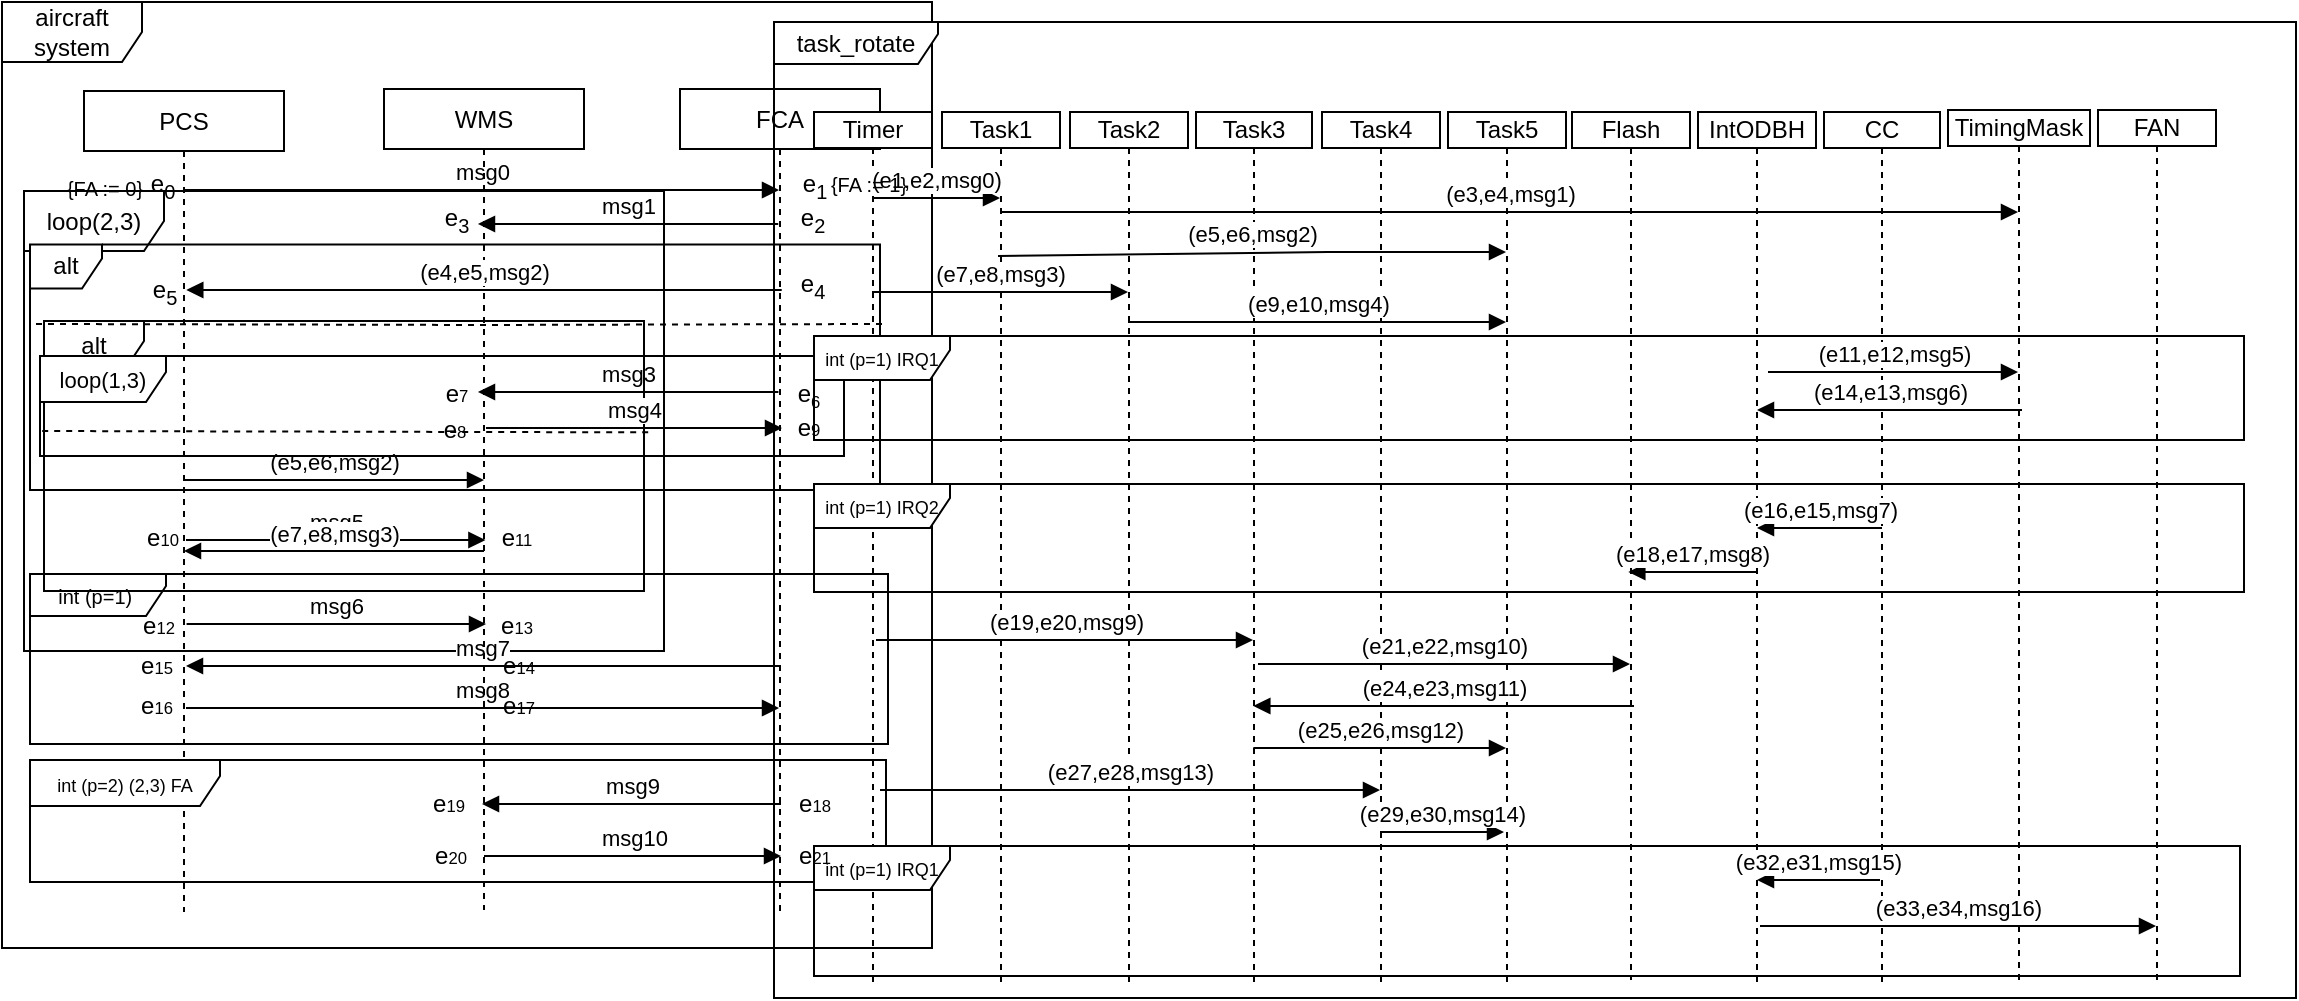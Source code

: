 <mxfile version="24.0.4" type="github">
  <diagram name="第 1 页" id="b0k8tSVoD-_X0UZyo48S">
    <mxGraphModel dx="918" dy="679" grid="0" gridSize="10" guides="1" tooltips="1" connect="1" arrows="1" fold="1" page="1" pageScale="1" pageWidth="1169" pageHeight="1654" math="0" shadow="0">
      <root>
        <mxCell id="0" />
        <mxCell id="1" parent="0" />
        <mxCell id="loae-7eT7GVThwKP5PCy-1" value="aircraft system" style="shape=umlFrame;whiteSpace=wrap;html=1;pointerEvents=0;width=70;height=30;" vertex="1" parent="1">
          <mxGeometry x="38" y="76" width="465" height="473" as="geometry" />
        </mxCell>
        <mxCell id="loae-7eT7GVThwKP5PCy-2" value="PCS" style="shape=umlLifeline;perimeter=lifelinePerimeter;whiteSpace=wrap;html=1;container=1;dropTarget=0;collapsible=0;recursiveResize=0;outlineConnect=0;portConstraint=eastwest;newEdgeStyle={&quot;curved&quot;:0,&quot;rounded&quot;:0};size=30;" vertex="1" parent="1">
          <mxGeometry x="79" y="120.5" width="100" height="410.5" as="geometry" />
        </mxCell>
        <mxCell id="loae-7eT7GVThwKP5PCy-3" value="FCA" style="shape=umlLifeline;perimeter=lifelinePerimeter;whiteSpace=wrap;html=1;container=1;dropTarget=0;collapsible=0;recursiveResize=0;outlineConnect=0;portConstraint=eastwest;newEdgeStyle={&quot;curved&quot;:0,&quot;rounded&quot;:0};size=30;" vertex="1" parent="1">
          <mxGeometry x="377" y="119.5" width="100" height="411.5" as="geometry" />
        </mxCell>
        <mxCell id="loae-7eT7GVThwKP5PCy-5" value="msg0" style="html=1;verticalAlign=bottom;endArrow=block;curved=0;rounded=0;" edge="1" parent="1" target="loae-7eT7GVThwKP5PCy-3">
          <mxGeometry x="-0.0" width="80" relative="1" as="geometry">
            <mxPoint x="129" y="170" as="sourcePoint" />
            <mxPoint x="278.5" y="170" as="targetPoint" />
            <mxPoint as="offset" />
          </mxGeometry>
        </mxCell>
        <mxCell id="loae-7eT7GVThwKP5PCy-4" value="loop(2,3)" style="shape=umlFrame;whiteSpace=wrap;html=1;pointerEvents=0;width=70;height=30;" vertex="1" parent="1">
          <mxGeometry x="49" y="170.5" width="320" height="230" as="geometry" />
        </mxCell>
        <mxCell id="loae-7eT7GVThwKP5PCy-6" value="msg1" style="html=1;verticalAlign=bottom;endArrow=block;curved=0;rounded=0;" edge="1" parent="1">
          <mxGeometry width="80" relative="1" as="geometry">
            <mxPoint x="426.122" y="187" as="sourcePoint" />
            <mxPoint x="275.996" y="187" as="targetPoint" />
          </mxGeometry>
        </mxCell>
        <mxCell id="loae-7eT7GVThwKP5PCy-8" value="msg3" style="html=1;verticalAlign=bottom;endArrow=block;curved=0;rounded=0;" edge="1" parent="1">
          <mxGeometry x="-0.004" width="80" relative="1" as="geometry">
            <mxPoint x="426.21" y="271" as="sourcePoint" />
            <mxPoint x="275.996" y="271" as="targetPoint" />
            <mxPoint as="offset" />
          </mxGeometry>
        </mxCell>
        <mxCell id="loae-7eT7GVThwKP5PCy-7" value="(e5,e6,msg2)" style="html=1;verticalAlign=bottom;endArrow=block;curved=0;rounded=0;" edge="1" parent="1">
          <mxGeometry width="80" relative="1" as="geometry">
            <mxPoint x="129" y="315" as="sourcePoint" />
            <mxPoint x="279" y="315" as="targetPoint" />
          </mxGeometry>
        </mxCell>
        <mxCell id="loae-7eT7GVThwKP5PCy-9" value="msg5" style="html=1;verticalAlign=bottom;endArrow=block;curved=0;rounded=0;" edge="1" parent="1">
          <mxGeometry x="-0.001" width="80" relative="1" as="geometry">
            <mxPoint x="129.996" y="345" as="sourcePoint" />
            <mxPoint x="279.71" y="345" as="targetPoint" />
            <mxPoint as="offset" />
          </mxGeometry>
        </mxCell>
        <mxCell id="loae-7eT7GVThwKP5PCy-13" value="&lt;font style=&quot;font-size: 10px;&quot;&gt;int (p=1)&amp;nbsp;&lt;/font&gt;" style="shape=umlFrame;whiteSpace=wrap;html=1;pointerEvents=0;width=68;height=21;" vertex="1" parent="1">
          <mxGeometry x="52" y="362" width="429" height="85" as="geometry" />
        </mxCell>
        <mxCell id="loae-7eT7GVThwKP5PCy-10" value="alt" style="shape=umlFrame;whiteSpace=wrap;html=1;pointerEvents=0;width=50;height=25;" vertex="1" parent="1">
          <mxGeometry x="59" y="235.5" width="300" height="135" as="geometry" />
        </mxCell>
        <mxCell id="loae-7eT7GVThwKP5PCy-46" value="msg7" style="html=1;verticalAlign=bottom;endArrow=block;curved=0;rounded=0;" edge="1" parent="1" source="loae-7eT7GVThwKP5PCy-3">
          <mxGeometry x="0.0" width="80" relative="1" as="geometry">
            <mxPoint x="279.5" y="408" as="sourcePoint" />
            <mxPoint x="130" y="408" as="targetPoint" />
            <mxPoint as="offset" />
          </mxGeometry>
        </mxCell>
        <mxCell id="loae-7eT7GVThwKP5PCy-14" value="task_rotate" style="shape=umlFrame;whiteSpace=wrap;html=1;pointerEvents=0;width=82;height=21;" vertex="1" parent="1">
          <mxGeometry x="424" y="86" width="761" height="488" as="geometry" />
        </mxCell>
        <mxCell id="loae-7eT7GVThwKP5PCy-11" value="(e7,e8,msg3)" style="html=1;verticalAlign=bottom;endArrow=block;curved=0;rounded=0;" edge="1" parent="1" target="loae-7eT7GVThwKP5PCy-2">
          <mxGeometry width="80" relative="1" as="geometry">
            <mxPoint x="279" y="350.5" as="sourcePoint" />
            <mxPoint x="359" y="350.5" as="targetPoint" />
          </mxGeometry>
        </mxCell>
        <mxCell id="loae-7eT7GVThwKP5PCy-47" value="msg8" style="html=1;verticalAlign=bottom;endArrow=block;curved=0;rounded=0;" edge="1" parent="1" target="loae-7eT7GVThwKP5PCy-3">
          <mxGeometry x="-0.004" width="80" relative="1" as="geometry">
            <mxPoint x="130" y="429" as="sourcePoint" />
            <mxPoint x="278.5" y="429" as="targetPoint" />
            <mxPoint as="offset" />
          </mxGeometry>
        </mxCell>
        <mxCell id="loae-7eT7GVThwKP5PCy-15" value="Timer" style="shape=umlLifeline;perimeter=lifelinePerimeter;whiteSpace=wrap;html=1;container=1;dropTarget=0;collapsible=0;recursiveResize=0;outlineConnect=0;portConstraint=eastwest;newEdgeStyle={&quot;curved&quot;:0,&quot;rounded&quot;:0};size=18;" vertex="1" parent="1">
          <mxGeometry x="444" y="131" width="59" height="435" as="geometry" />
        </mxCell>
        <mxCell id="loae-7eT7GVThwKP5PCy-12" value="" style="endArrow=none;dashed=1;html=1;rounded=0;exitX=-0.003;exitY=0.275;exitDx=0;exitDy=0;exitPerimeter=0;entryX=1.007;entryY=0.28;entryDx=0;entryDy=0;entryPerimeter=0;" edge="1" parent="1">
          <mxGeometry width="50" height="50" relative="1" as="geometry">
            <mxPoint x="58.1" y="290.505" as="sourcePoint" />
            <mxPoint x="361.1" y="291.18" as="targetPoint" />
          </mxGeometry>
        </mxCell>
        <mxCell id="loae-7eT7GVThwKP5PCy-58" value="WMS" style="shape=umlLifeline;perimeter=lifelinePerimeter;whiteSpace=wrap;html=1;container=1;dropTarget=0;collapsible=0;recursiveResize=0;outlineConnect=0;portConstraint=eastwest;newEdgeStyle={&quot;curved&quot;:0,&quot;rounded&quot;:0};size=30;" vertex="1" parent="1">
          <mxGeometry x="229" y="119.5" width="100" height="410.5" as="geometry" />
        </mxCell>
        <mxCell id="loae-7eT7GVThwKP5PCy-16" value="Task1" style="shape=umlLifeline;perimeter=lifelinePerimeter;whiteSpace=wrap;html=1;container=1;dropTarget=0;collapsible=0;recursiveResize=0;outlineConnect=0;portConstraint=eastwest;newEdgeStyle={&quot;curved&quot;:0,&quot;rounded&quot;:0};size=18;" vertex="1" parent="1">
          <mxGeometry x="508" y="131" width="59" height="435" as="geometry" />
        </mxCell>
        <mxCell id="loae-7eT7GVThwKP5PCy-60" value="(e4,e5,msg2)" style="html=1;verticalAlign=bottom;endArrow=block;curved=0;rounded=0;" edge="1" parent="1">
          <mxGeometry width="80" relative="1" as="geometry">
            <mxPoint x="427.86" y="220" as="sourcePoint" />
            <mxPoint x="130.146" y="220" as="targetPoint" />
          </mxGeometry>
        </mxCell>
        <mxCell id="loae-7eT7GVThwKP5PCy-17" value="Task2" style="shape=umlLifeline;perimeter=lifelinePerimeter;whiteSpace=wrap;html=1;container=1;dropTarget=0;collapsible=0;recursiveResize=0;outlineConnect=0;portConstraint=eastwest;newEdgeStyle={&quot;curved&quot;:0,&quot;rounded&quot;:0};size=18;" vertex="1" parent="1">
          <mxGeometry x="572" y="131" width="59" height="435" as="geometry" />
        </mxCell>
        <mxCell id="loae-7eT7GVThwKP5PCy-61" value="alt" style="shape=umlFrame;whiteSpace=wrap;html=1;pointerEvents=0;width=36;height=22;" vertex="1" parent="1">
          <mxGeometry x="52" y="197.25" width="425" height="122.75" as="geometry" />
        </mxCell>
        <mxCell id="loae-7eT7GVThwKP5PCy-18" value="Task3" style="shape=umlLifeline;perimeter=lifelinePerimeter;whiteSpace=wrap;html=1;container=1;dropTarget=0;collapsible=0;recursiveResize=0;outlineConnect=0;portConstraint=eastwest;newEdgeStyle={&quot;curved&quot;:0,&quot;rounded&quot;:0};size=18;" vertex="1" parent="1">
          <mxGeometry x="635" y="131" width="58" height="435" as="geometry" />
        </mxCell>
        <mxCell id="loae-7eT7GVThwKP5PCy-62" value="msg4" style="html=1;verticalAlign=bottom;endArrow=block;curved=0;rounded=0;" edge="1" parent="1">
          <mxGeometry width="80" relative="1" as="geometry">
            <mxPoint x="280" y="289" as="sourcePoint" />
            <mxPoint x="428" y="289" as="targetPoint" />
          </mxGeometry>
        </mxCell>
        <mxCell id="loae-7eT7GVThwKP5PCy-19" value="Task4" style="shape=umlLifeline;perimeter=lifelinePerimeter;whiteSpace=wrap;html=1;container=1;dropTarget=0;collapsible=0;recursiveResize=0;outlineConnect=0;portConstraint=eastwest;newEdgeStyle={&quot;curved&quot;:0,&quot;rounded&quot;:0};size=18;" vertex="1" parent="1">
          <mxGeometry x="698" y="131" width="59" height="435" as="geometry" />
        </mxCell>
        <mxCell id="loae-7eT7GVThwKP5PCy-63" value="" style="endArrow=none;dashed=1;html=1;rounded=0;exitX=-0.003;exitY=0.275;exitDx=0;exitDy=0;exitPerimeter=0;" edge="1" parent="1">
          <mxGeometry width="50" height="50" relative="1" as="geometry">
            <mxPoint x="55.0" y="236.995" as="sourcePoint" />
            <mxPoint x="478" y="237" as="targetPoint" />
            <Array as="points">
              <mxPoint x="279" y="237.49" />
            </Array>
          </mxGeometry>
        </mxCell>
        <mxCell id="loae-7eT7GVThwKP5PCy-20" value="Task5" style="shape=umlLifeline;perimeter=lifelinePerimeter;whiteSpace=wrap;html=1;container=1;dropTarget=0;collapsible=0;recursiveResize=0;outlineConnect=0;portConstraint=eastwest;newEdgeStyle={&quot;curved&quot;:0,&quot;rounded&quot;:0};size=18;" vertex="1" parent="1">
          <mxGeometry x="761" y="131" width="59" height="435" as="geometry" />
        </mxCell>
        <mxCell id="loae-7eT7GVThwKP5PCy-64" value="&lt;font style=&quot;font-size: 11px;&quot;&gt;loop(1,3)&lt;/font&gt;" style="shape=umlFrame;whiteSpace=wrap;html=1;pointerEvents=0;width=63;height=23;" vertex="1" parent="1">
          <mxGeometry x="57" y="253" width="402" height="50" as="geometry" />
        </mxCell>
        <mxCell id="loae-7eT7GVThwKP5PCy-21" value="Flash" style="shape=umlLifeline;perimeter=lifelinePerimeter;whiteSpace=wrap;html=1;container=1;dropTarget=0;collapsible=0;recursiveResize=0;outlineConnect=0;portConstraint=eastwest;newEdgeStyle={&quot;curved&quot;:0,&quot;rounded&quot;:0};size=18;" vertex="1" parent="1">
          <mxGeometry x="823" y="131" width="59" height="434" as="geometry" />
        </mxCell>
        <mxCell id="loae-7eT7GVThwKP5PCy-70" value="&lt;font style=&quot;font-size: 9px;&quot;&gt;int (p=2)&amp;nbsp;(2,3) FA&lt;/font&gt;" style="shape=umlFrame;whiteSpace=wrap;html=1;pointerEvents=0;width=95;height=23;" vertex="1" parent="1">
          <mxGeometry x="52" y="455" width="428" height="61" as="geometry" />
        </mxCell>
        <mxCell id="loae-7eT7GVThwKP5PCy-22" value="IntODBH" style="shape=umlLifeline;perimeter=lifelinePerimeter;whiteSpace=wrap;html=1;container=1;dropTarget=0;collapsible=0;recursiveResize=0;outlineConnect=0;portConstraint=eastwest;newEdgeStyle={&quot;curved&quot;:0,&quot;rounded&quot;:0};size=18;" vertex="1" parent="1">
          <mxGeometry x="886" y="131" width="59" height="435" as="geometry" />
        </mxCell>
        <mxCell id="loae-7eT7GVThwKP5PCy-71" value="msg9" style="html=1;verticalAlign=bottom;endArrow=block;curved=0;rounded=0;" edge="1" parent="1">
          <mxGeometry width="80" relative="1" as="geometry">
            <mxPoint x="427.5" y="477" as="sourcePoint" />
            <mxPoint x="278" y="477" as="targetPoint" />
          </mxGeometry>
        </mxCell>
        <mxCell id="loae-7eT7GVThwKP5PCy-23" value="CC" style="shape=umlLifeline;perimeter=lifelinePerimeter;whiteSpace=wrap;html=1;container=1;dropTarget=0;collapsible=0;recursiveResize=0;outlineConnect=0;portConstraint=eastwest;newEdgeStyle={&quot;curved&quot;:0,&quot;rounded&quot;:0};size=18;" vertex="1" parent="1">
          <mxGeometry x="949" y="131" width="58" height="436" as="geometry" />
        </mxCell>
        <mxCell id="loae-7eT7GVThwKP5PCy-72" value="msg10" style="html=1;verticalAlign=bottom;endArrow=block;curved=0;rounded=0;" edge="1" parent="1">
          <mxGeometry x="0.001" width="80" relative="1" as="geometry">
            <mxPoint x="279" y="503" as="sourcePoint" />
            <mxPoint x="427.5" y="503" as="targetPoint" />
            <mxPoint as="offset" />
          </mxGeometry>
        </mxCell>
        <mxCell id="loae-7eT7GVThwKP5PCy-24" value="TimingMask" style="shape=umlLifeline;perimeter=lifelinePerimeter;whiteSpace=wrap;html=1;container=1;dropTarget=0;collapsible=0;recursiveResize=0;outlineConnect=0;portConstraint=eastwest;newEdgeStyle={&quot;curved&quot;:0,&quot;rounded&quot;:0};size=18;" vertex="1" parent="1">
          <mxGeometry x="1011" y="130" width="71" height="435" as="geometry" />
        </mxCell>
        <mxCell id="loae-7eT7GVThwKP5PCy-74" value="e&lt;sub&gt;0&lt;/sub&gt;" style="text;html=1;align=center;verticalAlign=middle;resizable=0;points=[];autosize=1;strokeColor=none;fillColor=none;" vertex="1" parent="1">
          <mxGeometry x="103" y="153" width="30" height="29" as="geometry" />
        </mxCell>
        <mxCell id="loae-7eT7GVThwKP5PCy-25" value="FAN" style="shape=umlLifeline;perimeter=lifelinePerimeter;whiteSpace=wrap;html=1;container=1;dropTarget=0;collapsible=0;recursiveResize=0;outlineConnect=0;portConstraint=eastwest;newEdgeStyle={&quot;curved&quot;:0,&quot;rounded&quot;:0};size=18;" vertex="1" parent="1">
          <mxGeometry x="1086" y="130" width="59" height="435" as="geometry" />
        </mxCell>
        <mxCell id="loae-7eT7GVThwKP5PCy-75" value="e&lt;sub&gt;1&lt;/sub&gt;" style="text;html=1;align=center;verticalAlign=middle;resizable=0;points=[];autosize=1;strokeColor=none;fillColor=none;" vertex="1" parent="1">
          <mxGeometry x="429" y="153" width="30" height="29" as="geometry" />
        </mxCell>
        <mxCell id="loae-7eT7GVThwKP5PCy-26" value="(e1,e2,msg0)" style="html=1;verticalAlign=bottom;endArrow=block;curved=0;rounded=0;" edge="1" parent="1" target="loae-7eT7GVThwKP5PCy-16">
          <mxGeometry width="80" relative="1" as="geometry">
            <mxPoint x="473" y="174" as="sourcePoint" />
            <mxPoint x="553" y="174" as="targetPoint" />
          </mxGeometry>
        </mxCell>
        <mxCell id="loae-7eT7GVThwKP5PCy-77" value="e&lt;sub&gt;2&lt;/sub&gt;" style="text;html=1;align=center;verticalAlign=middle;resizable=0;points=[];autosize=1;strokeColor=none;fillColor=none;" vertex="1" parent="1">
          <mxGeometry x="428" y="170.25" width="30" height="29" as="geometry" />
        </mxCell>
        <mxCell id="loae-7eT7GVThwKP5PCy-27" value="(e3,e4,msg1)" style="html=1;verticalAlign=bottom;endArrow=block;curved=0;rounded=0;" edge="1" parent="1" source="loae-7eT7GVThwKP5PCy-16" target="loae-7eT7GVThwKP5PCy-24">
          <mxGeometry width="80" relative="1" as="geometry">
            <mxPoint x="537" y="190" as="sourcePoint" />
            <mxPoint x="617" y="190" as="targetPoint" />
            <Array as="points">
              <mxPoint x="699" y="181" />
            </Array>
          </mxGeometry>
        </mxCell>
        <mxCell id="loae-7eT7GVThwKP5PCy-78" value="e&lt;sub&gt;3&lt;/sub&gt;" style="text;html=1;align=center;verticalAlign=middle;resizable=0;points=[];autosize=1;strokeColor=none;fillColor=none;" vertex="1" parent="1">
          <mxGeometry x="250" y="170.25" width="30" height="29" as="geometry" />
        </mxCell>
        <mxCell id="loae-7eT7GVThwKP5PCy-28" value="(e5,e6,msg2)" style="html=1;verticalAlign=bottom;endArrow=block;curved=0;rounded=0;" edge="1" parent="1">
          <mxGeometry width="80" relative="1" as="geometry">
            <mxPoint x="536" y="203" as="sourcePoint" />
            <mxPoint x="790" y="201" as="targetPoint" />
            <Array as="points">
              <mxPoint x="701" y="201" />
            </Array>
          </mxGeometry>
        </mxCell>
        <mxCell id="loae-7eT7GVThwKP5PCy-81" value="e&lt;sub&gt;4&lt;/sub&gt;" style="text;html=1;align=center;verticalAlign=middle;resizable=0;points=[];autosize=1;strokeColor=none;fillColor=none;" vertex="1" parent="1">
          <mxGeometry x="428" y="203" width="30" height="29" as="geometry" />
        </mxCell>
        <mxCell id="loae-7eT7GVThwKP5PCy-29" value="(e7,e8,msg3)" style="html=1;verticalAlign=bottom;endArrow=block;curved=0;rounded=0;" edge="1" parent="1">
          <mxGeometry width="80" relative="1" as="geometry">
            <mxPoint x="473" y="221" as="sourcePoint" />
            <mxPoint x="601.0" y="221" as="targetPoint" />
          </mxGeometry>
        </mxCell>
        <mxCell id="loae-7eT7GVThwKP5PCy-83" value="e&lt;sub&gt;5&lt;/sub&gt;" style="text;html=1;align=center;verticalAlign=middle;resizable=0;points=[];autosize=1;strokeColor=none;fillColor=none;" vertex="1" parent="1">
          <mxGeometry x="104" y="206" width="30" height="29" as="geometry" />
        </mxCell>
        <mxCell id="loae-7eT7GVThwKP5PCy-30" value="(e9,e10,msg4)" style="html=1;verticalAlign=bottom;endArrow=block;curved=0;rounded=0;" edge="1" parent="1">
          <mxGeometry width="80" relative="1" as="geometry">
            <mxPoint x="601" y="236" as="sourcePoint" />
            <mxPoint x="790" y="236" as="targetPoint" />
          </mxGeometry>
        </mxCell>
        <mxCell id="loae-7eT7GVThwKP5PCy-84" value="e&lt;span style=&quot;font-size: 10px;&quot;&gt;&lt;sub&gt;6&lt;/sub&gt;&lt;/span&gt;" style="text;html=1;align=center;verticalAlign=middle;resizable=0;points=[];autosize=1;strokeColor=none;fillColor=none;" vertex="1" parent="1">
          <mxGeometry x="426" y="258" width="29" height="28" as="geometry" />
        </mxCell>
        <mxCell id="loae-7eT7GVThwKP5PCy-31" value="&lt;font style=&quot;font-size: 9px;&quot;&gt;int (p=1) IRQ1&lt;/font&gt;" style="shape=umlFrame;whiteSpace=wrap;html=1;pointerEvents=0;width=68;height=22;" vertex="1" parent="1">
          <mxGeometry x="444" y="243" width="715" height="52" as="geometry" />
        </mxCell>
        <mxCell id="loae-7eT7GVThwKP5PCy-85" value="e&lt;span style=&quot;font-size: 8.333px;&quot;&gt;7&lt;/span&gt;" style="text;html=1;align=center;verticalAlign=middle;resizable=0;points=[];autosize=1;strokeColor=none;fillColor=none;" vertex="1" parent="1">
          <mxGeometry x="250" y="259" width="29" height="26" as="geometry" />
        </mxCell>
        <mxCell id="loae-7eT7GVThwKP5PCy-32" value="&lt;font style=&quot;font-size: 9px;&quot;&gt;int (p=1) IRQ2&lt;/font&gt;" style="shape=umlFrame;whiteSpace=wrap;html=1;pointerEvents=0;width=68;height=22;" vertex="1" parent="1">
          <mxGeometry x="444" y="317" width="715" height="54" as="geometry" />
        </mxCell>
        <mxCell id="loae-7eT7GVThwKP5PCy-86" value="e&lt;span style=&quot;font-size: 8.333px;&quot;&gt;8&lt;/span&gt;" style="text;html=1;align=center;verticalAlign=middle;resizable=0;points=[];autosize=1;strokeColor=none;fillColor=none;" vertex="1" parent="1">
          <mxGeometry x="249.5" y="277" width="29" height="26" as="geometry" />
        </mxCell>
        <mxCell id="loae-7eT7GVThwKP5PCy-33" value="&lt;font style=&quot;font-size: 9px;&quot;&gt;int (p=1) IRQ1&lt;/font&gt;" style="shape=umlFrame;whiteSpace=wrap;html=1;pointerEvents=0;width=68;height=22;" vertex="1" parent="1">
          <mxGeometry x="444" y="498" width="713" height="65" as="geometry" />
        </mxCell>
        <mxCell id="loae-7eT7GVThwKP5PCy-87" value="e&lt;span style=&quot;font-size: 8.333px;&quot;&gt;9&lt;/span&gt;" style="text;html=1;align=center;verticalAlign=middle;resizable=0;points=[];autosize=1;strokeColor=none;fillColor=none;" vertex="1" parent="1">
          <mxGeometry x="426" y="276" width="29" height="26" as="geometry" />
        </mxCell>
        <mxCell id="loae-7eT7GVThwKP5PCy-34" value="(e11,e12,msg5)" style="html=1;verticalAlign=bottom;endArrow=block;curved=0;rounded=0;" edge="1" parent="1" target="loae-7eT7GVThwKP5PCy-24">
          <mxGeometry width="80" relative="1" as="geometry">
            <mxPoint x="921" y="261" as="sourcePoint" />
            <mxPoint x="1001" y="261" as="targetPoint" />
          </mxGeometry>
        </mxCell>
        <mxCell id="loae-7eT7GVThwKP5PCy-88" value="e&lt;span style=&quot;font-size: 8.333px;&quot;&gt;10&lt;/span&gt;" style="text;html=1;align=center;verticalAlign=middle;resizable=0;points=[];autosize=1;strokeColor=none;fillColor=none;" vertex="1" parent="1">
          <mxGeometry x="101" y="331" width="34" height="26" as="geometry" />
        </mxCell>
        <mxCell id="loae-7eT7GVThwKP5PCy-35" value="(e14,e13,msg6)" style="html=1;verticalAlign=bottom;endArrow=block;curved=0;rounded=0;" edge="1" parent="1" target="loae-7eT7GVThwKP5PCy-22">
          <mxGeometry width="80" relative="1" as="geometry">
            <mxPoint x="1048" y="280" as="sourcePoint" />
            <mxPoint x="1128" y="280" as="targetPoint" />
          </mxGeometry>
        </mxCell>
        <mxCell id="loae-7eT7GVThwKP5PCy-89" value="e&lt;span style=&quot;font-size: 8.333px;&quot;&gt;11&lt;/span&gt;" style="text;html=1;align=center;verticalAlign=middle;resizable=0;points=[];autosize=1;strokeColor=none;fillColor=none;" vertex="1" parent="1">
          <mxGeometry x="278" y="331" width="33" height="26" as="geometry" />
        </mxCell>
        <mxCell id="loae-7eT7GVThwKP5PCy-36" value="(e16,e15,msg7)" style="html=1;verticalAlign=bottom;endArrow=block;curved=0;rounded=0;" edge="1" parent="1" target="loae-7eT7GVThwKP5PCy-22">
          <mxGeometry width="80" relative="1" as="geometry">
            <mxPoint x="978" y="339" as="sourcePoint" />
            <mxPoint x="1058" y="339" as="targetPoint" />
          </mxGeometry>
        </mxCell>
        <mxCell id="loae-7eT7GVThwKP5PCy-90" value="e&lt;span style=&quot;font-size: 8.333px;&quot;&gt;12&lt;/span&gt;" style="text;html=1;align=center;verticalAlign=middle;resizable=0;points=[];autosize=1;strokeColor=none;fillColor=none;" vertex="1" parent="1">
          <mxGeometry x="99" y="375" width="34" height="26" as="geometry" />
        </mxCell>
        <mxCell id="loae-7eT7GVThwKP5PCy-37" value="(e18,e17,msg8)" style="html=1;verticalAlign=bottom;endArrow=block;curved=0;rounded=0;" edge="1" parent="1">
          <mxGeometry width="80" relative="1" as="geometry">
            <mxPoint x="915.0" y="361" as="sourcePoint" />
            <mxPoint x="851.167" y="361" as="targetPoint" />
            <Array as="points">
              <mxPoint x="887" y="361" />
            </Array>
          </mxGeometry>
        </mxCell>
        <mxCell id="loae-7eT7GVThwKP5PCy-91" value="e&lt;span style=&quot;font-size: 8.333px;&quot;&gt;13&lt;/span&gt;" style="text;html=1;align=center;verticalAlign=middle;resizable=0;points=[];autosize=1;strokeColor=none;fillColor=none;" vertex="1" parent="1">
          <mxGeometry x="277.5" y="375" width="34" height="26" as="geometry" />
        </mxCell>
        <mxCell id="loae-7eT7GVThwKP5PCy-38" value="(e19,e20,msg9)" style="html=1;verticalAlign=bottom;endArrow=block;curved=0;rounded=0;" edge="1" parent="1" target="loae-7eT7GVThwKP5PCy-18">
          <mxGeometry width="80" relative="1" as="geometry">
            <mxPoint x="475" y="395" as="sourcePoint" />
            <mxPoint x="555" y="395" as="targetPoint" />
          </mxGeometry>
        </mxCell>
        <mxCell id="loae-7eT7GVThwKP5PCy-92" value="e&lt;span style=&quot;font-size: 8.333px;&quot;&gt;14&lt;/span&gt;" style="text;html=1;align=center;verticalAlign=middle;resizable=0;points=[];autosize=1;strokeColor=none;fillColor=none;" vertex="1" parent="1">
          <mxGeometry x="278.5" y="394.5" width="34" height="26" as="geometry" />
        </mxCell>
        <mxCell id="loae-7eT7GVThwKP5PCy-39" value="(e21,e22,msg10)" style="html=1;verticalAlign=bottom;endArrow=block;curved=0;rounded=0;" edge="1" parent="1" target="loae-7eT7GVThwKP5PCy-21">
          <mxGeometry width="80" relative="1" as="geometry">
            <mxPoint x="666" y="407" as="sourcePoint" />
            <mxPoint x="746" y="407" as="targetPoint" />
          </mxGeometry>
        </mxCell>
        <mxCell id="loae-7eT7GVThwKP5PCy-93" value="e&lt;span style=&quot;font-size: 8.333px;&quot;&gt;15&lt;/span&gt;" style="text;html=1;align=center;verticalAlign=middle;resizable=0;points=[];autosize=1;strokeColor=none;fillColor=none;" vertex="1" parent="1">
          <mxGeometry x="98" y="394.5" width="34" height="26" as="geometry" />
        </mxCell>
        <mxCell id="loae-7eT7GVThwKP5PCy-40" value="(e24,e23,msg11)" style="html=1;verticalAlign=bottom;endArrow=block;curved=0;rounded=0;" edge="1" parent="1">
          <mxGeometry width="80" relative="1" as="geometry">
            <mxPoint x="854" y="428" as="sourcePoint" />
            <mxPoint x="663.667" y="428.0" as="targetPoint" />
          </mxGeometry>
        </mxCell>
        <mxCell id="loae-7eT7GVThwKP5PCy-94" value="e&lt;span style=&quot;font-size: 8.333px;&quot;&gt;16&lt;/span&gt;" style="text;html=1;align=center;verticalAlign=middle;resizable=0;points=[];autosize=1;strokeColor=none;fillColor=none;" vertex="1" parent="1">
          <mxGeometry x="98" y="414.5" width="34" height="26" as="geometry" />
        </mxCell>
        <mxCell id="loae-7eT7GVThwKP5PCy-41" value="(e25,e26,msg12)" style="html=1;verticalAlign=bottom;endArrow=block;curved=0;rounded=0;" edge="1" parent="1" target="loae-7eT7GVThwKP5PCy-20">
          <mxGeometry width="80" relative="1" as="geometry">
            <mxPoint x="663.667" y="449.0" as="sourcePoint" />
            <mxPoint x="731" y="449" as="targetPoint" />
          </mxGeometry>
        </mxCell>
        <mxCell id="loae-7eT7GVThwKP5PCy-95" value="e&lt;span style=&quot;font-size: 8.333px;&quot;&gt;19&lt;/span&gt;" style="text;html=1;align=center;verticalAlign=middle;resizable=0;points=[];autosize=1;strokeColor=none;fillColor=none;" vertex="1" parent="1">
          <mxGeometry x="244" y="464" width="34" height="26" as="geometry" />
        </mxCell>
        <mxCell id="loae-7eT7GVThwKP5PCy-42" value="(e27,e28,msg13)" style="html=1;verticalAlign=bottom;endArrow=block;curved=0;rounded=0;" edge="1" parent="1" target="loae-7eT7GVThwKP5PCy-19">
          <mxGeometry width="80" relative="1" as="geometry">
            <mxPoint x="477" y="470" as="sourcePoint" />
            <mxPoint x="526" y="470" as="targetPoint" />
          </mxGeometry>
        </mxCell>
        <mxCell id="loae-7eT7GVThwKP5PCy-96" value="e&lt;span style=&quot;font-size: 8.333px;&quot;&gt;17&lt;/span&gt;" style="text;html=1;align=center;verticalAlign=middle;resizable=0;points=[];autosize=1;strokeColor=none;fillColor=none;" vertex="1" parent="1">
          <mxGeometry x="279" y="414.5" width="34" height="26" as="geometry" />
        </mxCell>
        <mxCell id="loae-7eT7GVThwKP5PCy-43" value="(e29,e30,msg14)" style="html=1;verticalAlign=bottom;endArrow=block;curved=0;rounded=0;" edge="1" parent="1">
          <mxGeometry width="80" relative="1" as="geometry">
            <mxPoint x="727" y="491" as="sourcePoint" />
            <mxPoint x="789" y="491" as="targetPoint" />
          </mxGeometry>
        </mxCell>
        <mxCell id="loae-7eT7GVThwKP5PCy-97" value="e&lt;span style=&quot;font-size: 8.333px;&quot;&gt;18&lt;/span&gt;" style="text;html=1;align=center;verticalAlign=middle;resizable=0;points=[];autosize=1;strokeColor=none;fillColor=none;" vertex="1" parent="1">
          <mxGeometry x="427" y="464" width="34" height="26" as="geometry" />
        </mxCell>
        <mxCell id="loae-7eT7GVThwKP5PCy-44" value="(e32,e31,msg15)" style="html=1;verticalAlign=bottom;endArrow=block;curved=0;rounded=0;" edge="1" parent="1" target="loae-7eT7GVThwKP5PCy-22">
          <mxGeometry width="80" relative="1" as="geometry">
            <mxPoint x="977" y="515" as="sourcePoint" />
            <mxPoint x="1057" y="515" as="targetPoint" />
          </mxGeometry>
        </mxCell>
        <mxCell id="loae-7eT7GVThwKP5PCy-98" value="&lt;font style=&quot;font-size: 10px;&quot;&gt;{FA := 0}&lt;/font&gt;" style="text;html=1;align=center;verticalAlign=middle;resizable=0;points=[];autosize=1;strokeColor=none;fillColor=none;" vertex="1" parent="1">
          <mxGeometry x="61" y="156" width="56" height="26" as="geometry" />
        </mxCell>
        <mxCell id="loae-7eT7GVThwKP5PCy-45" value="(e33,e34,msg16)" style="html=1;verticalAlign=bottom;endArrow=block;curved=0;rounded=0;" edge="1" parent="1" target="loae-7eT7GVThwKP5PCy-25">
          <mxGeometry width="80" relative="1" as="geometry">
            <mxPoint x="917" y="538" as="sourcePoint" />
            <mxPoint x="997" y="538" as="targetPoint" />
          </mxGeometry>
        </mxCell>
        <mxCell id="loae-7eT7GVThwKP5PCy-99" value="&lt;font style=&quot;font-size: 10px;&quot;&gt;{FA := 1}&lt;/font&gt;" style="text;html=1;align=center;verticalAlign=middle;resizable=0;points=[];autosize=1;strokeColor=none;fillColor=none;" vertex="1" parent="1">
          <mxGeometry x="443" y="154" width="56" height="26" as="geometry" />
        </mxCell>
        <mxCell id="loae-7eT7GVThwKP5PCy-102" value="msg6" style="html=1;verticalAlign=bottom;endArrow=block;curved=0;rounded=0;" edge="1" parent="1">
          <mxGeometry x="-0.001" width="80" relative="1" as="geometry">
            <mxPoint x="130.286" y="387" as="sourcePoint" />
            <mxPoint x="280" y="387" as="targetPoint" />
            <mxPoint as="offset" />
          </mxGeometry>
        </mxCell>
        <mxCell id="loae-7eT7GVThwKP5PCy-103" value="e&lt;span style=&quot;font-size: 8.333px;&quot;&gt;21&lt;/span&gt;" style="text;html=1;align=center;verticalAlign=middle;resizable=0;points=[];autosize=1;strokeColor=none;fillColor=none;" vertex="1" parent="1">
          <mxGeometry x="427" y="490" width="34" height="26" as="geometry" />
        </mxCell>
        <mxCell id="loae-7eT7GVThwKP5PCy-104" value="e&lt;span style=&quot;font-size: 8.333px;&quot;&gt;20&lt;/span&gt;" style="text;html=1;align=center;verticalAlign=middle;resizable=0;points=[];autosize=1;strokeColor=none;fillColor=none;" vertex="1" parent="1">
          <mxGeometry x="245" y="490" width="34" height="26" as="geometry" />
        </mxCell>
      </root>
    </mxGraphModel>
  </diagram>
</mxfile>
